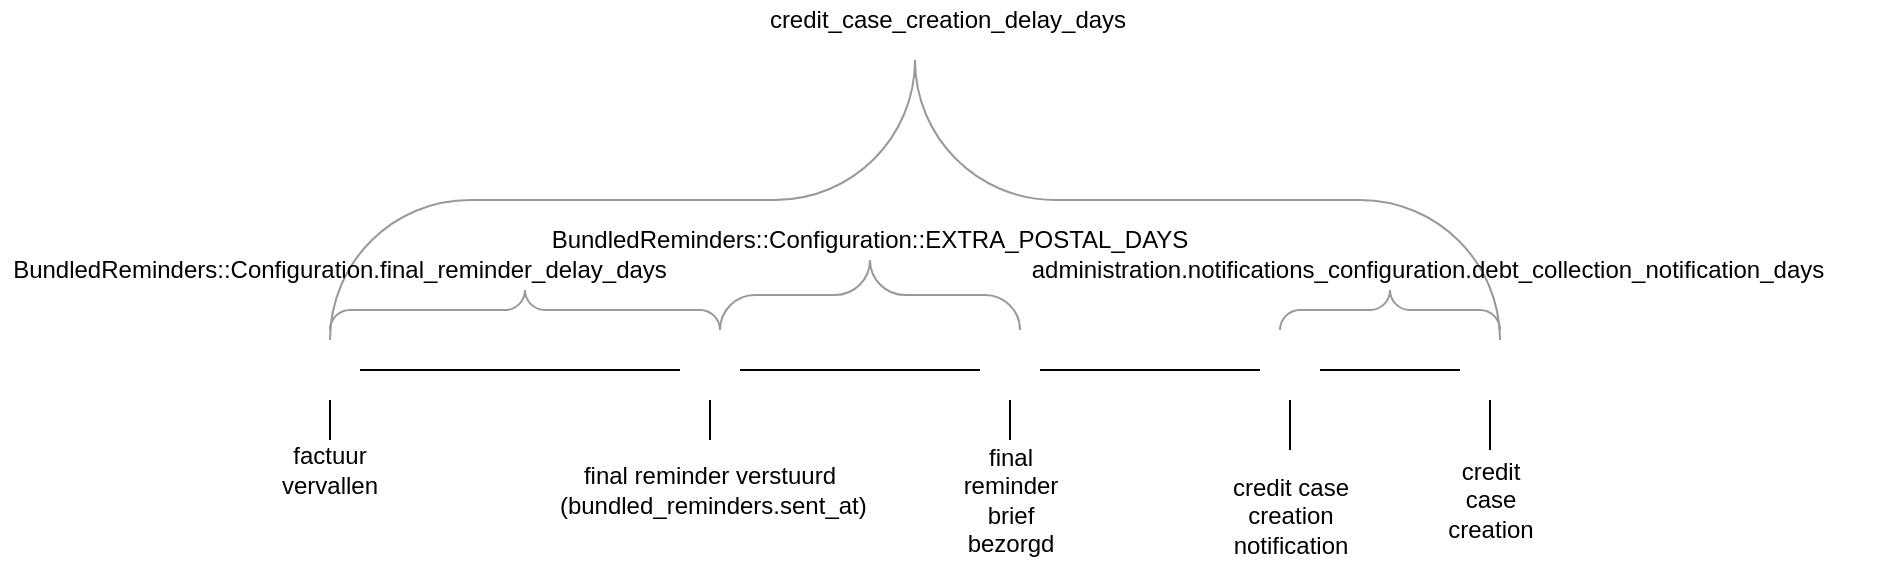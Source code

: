 <mxfile version="15.1.4" type="github">
  <diagram id="OAuBWBtx8IdtZ1tRaI8M" name="Page-1">
    <mxGraphModel dx="2252" dy="796" grid="1" gridSize="10" guides="1" tooltips="1" connect="1" arrows="1" fold="1" page="1" pageScale="1" pageWidth="827" pageHeight="1169" math="0" shadow="0">
      <root>
        <mxCell id="0" />
        <mxCell id="1" parent="0" />
        <mxCell id="LgriUW__GH0HpEI8a37M-36" value="" style="verticalLabelPosition=bottom;shadow=0;dashed=0;align=center;html=1;verticalAlign=top;strokeWidth=1;shape=mxgraph.mockup.markup.curlyBrace;strokeColor=#999999;" vertex="1" parent="1">
          <mxGeometry x="95" y="400" width="585" height="140" as="geometry" />
        </mxCell>
        <mxCell id="LgriUW__GH0HpEI8a37M-7" style="edgeStyle=orthogonalEdgeStyle;rounded=0;orthogonalLoop=1;jettySize=auto;html=1;entryX=0;entryY=0.5;entryDx=0;entryDy=0;endArrow=none;endFill=0;" edge="1" parent="1" source="LgriUW__GH0HpEI8a37M-6" target="LgriUW__GH0HpEI8a37M-9">
          <mxGeometry relative="1" as="geometry">
            <mxPoint x="250" y="555" as="targetPoint" />
          </mxGeometry>
        </mxCell>
        <mxCell id="LgriUW__GH0HpEI8a37M-6" value="" style="shape=image;html=1;verticalAlign=top;verticalLabelPosition=bottom;labelBackgroundColor=#ffffff;imageAspect=0;aspect=fixed;image=https://cdn4.iconfinder.com/data/icons/essential-app-2/16/record-round-circle-dot-128.png" vertex="1" parent="1">
          <mxGeometry x="80" y="540" width="30" height="30" as="geometry" />
        </mxCell>
        <mxCell id="LgriUW__GH0HpEI8a37M-16" style="edgeStyle=orthogonalEdgeStyle;rounded=0;orthogonalLoop=1;jettySize=auto;html=1;entryX=0;entryY=0.5;entryDx=0;entryDy=0;endArrow=none;endFill=0;" edge="1" parent="1" source="LgriUW__GH0HpEI8a37M-9" target="LgriUW__GH0HpEI8a37M-15">
          <mxGeometry relative="1" as="geometry" />
        </mxCell>
        <mxCell id="LgriUW__GH0HpEI8a37M-9" value="" style="shape=image;html=1;verticalAlign=top;verticalLabelPosition=bottom;labelBackgroundColor=#ffffff;imageAspect=0;aspect=fixed;image=https://cdn4.iconfinder.com/data/icons/essential-app-2/16/record-round-circle-dot-128.png" vertex="1" parent="1">
          <mxGeometry x="270" y="540" width="30" height="30" as="geometry" />
        </mxCell>
        <mxCell id="LgriUW__GH0HpEI8a37M-12" value="" style="edgeStyle=orthogonalEdgeStyle;rounded=0;orthogonalLoop=1;jettySize=auto;html=1;endArrow=none;endFill=0;" edge="1" parent="1" source="LgriUW__GH0HpEI8a37M-10" target="LgriUW__GH0HpEI8a37M-6">
          <mxGeometry relative="1" as="geometry" />
        </mxCell>
        <mxCell id="LgriUW__GH0HpEI8a37M-10" value="factuur vervallen" style="text;html=1;strokeColor=none;fillColor=none;align=center;verticalAlign=middle;whiteSpace=wrap;rounded=0;" vertex="1" parent="1">
          <mxGeometry x="75" y="590" width="40" height="30" as="geometry" />
        </mxCell>
        <mxCell id="LgriUW__GH0HpEI8a37M-14" value="" style="edgeStyle=orthogonalEdgeStyle;rounded=0;orthogonalLoop=1;jettySize=auto;html=1;endArrow=none;endFill=0;" edge="1" parent="1" source="LgriUW__GH0HpEI8a37M-13" target="LgriUW__GH0HpEI8a37M-9">
          <mxGeometry relative="1" as="geometry" />
        </mxCell>
        <mxCell id="LgriUW__GH0HpEI8a37M-13" value="final reminder verstuurd&lt;br&gt;&amp;nbsp;(bundled_reminders.sent_at)" style="text;html=1;strokeColor=none;fillColor=none;align=center;verticalAlign=middle;whiteSpace=wrap;rounded=0;" vertex="1" parent="1">
          <mxGeometry x="190" y="590" width="190" height="50" as="geometry" />
        </mxCell>
        <mxCell id="LgriUW__GH0HpEI8a37M-26" value="" style="edgeStyle=orthogonalEdgeStyle;rounded=0;orthogonalLoop=1;jettySize=auto;html=1;endArrow=none;endFill=0;" edge="1" parent="1" source="LgriUW__GH0HpEI8a37M-15" target="LgriUW__GH0HpEI8a37M-23">
          <mxGeometry relative="1" as="geometry" />
        </mxCell>
        <mxCell id="LgriUW__GH0HpEI8a37M-15" value="" style="shape=image;html=1;verticalAlign=top;verticalLabelPosition=bottom;labelBackgroundColor=#ffffff;imageAspect=0;aspect=fixed;image=https://cdn4.iconfinder.com/data/icons/essential-app-2/16/record-round-circle-dot-128.png" vertex="1" parent="1">
          <mxGeometry x="420" y="540" width="30" height="30" as="geometry" />
        </mxCell>
        <mxCell id="LgriUW__GH0HpEI8a37M-18" style="edgeStyle=orthogonalEdgeStyle;rounded=0;orthogonalLoop=1;jettySize=auto;html=1;entryX=0.5;entryY=1;entryDx=0;entryDy=0;endArrow=none;endFill=0;" edge="1" parent="1" source="LgriUW__GH0HpEI8a37M-17" target="LgriUW__GH0HpEI8a37M-15">
          <mxGeometry relative="1" as="geometry" />
        </mxCell>
        <mxCell id="LgriUW__GH0HpEI8a37M-17" value="final reminder brief bezorgd" style="text;html=1;strokeColor=none;fillColor=none;align=center;verticalAlign=middle;whiteSpace=wrap;rounded=0;" vertex="1" parent="1">
          <mxGeometry x="402.5" y="590" width="65" height="60" as="geometry" />
        </mxCell>
        <mxCell id="LgriUW__GH0HpEI8a37M-19" value="" style="shape=image;html=1;verticalAlign=top;verticalLabelPosition=bottom;labelBackgroundColor=#ffffff;imageAspect=0;aspect=fixed;image=https://cdn4.iconfinder.com/data/icons/essential-app-2/16/record-round-circle-dot-128.png" vertex="1" parent="1">
          <mxGeometry x="660" y="540" width="30" height="30" as="geometry" />
        </mxCell>
        <mxCell id="LgriUW__GH0HpEI8a37M-21" value="" style="edgeStyle=orthogonalEdgeStyle;rounded=0;orthogonalLoop=1;jettySize=auto;html=1;endArrow=none;endFill=0;" edge="1" parent="1" source="LgriUW__GH0HpEI8a37M-20" target="LgriUW__GH0HpEI8a37M-19">
          <mxGeometry relative="1" as="geometry" />
        </mxCell>
        <mxCell id="LgriUW__GH0HpEI8a37M-20" value="credit case creation" style="text;html=1;strokeColor=none;fillColor=none;align=center;verticalAlign=middle;whiteSpace=wrap;rounded=0;" vertex="1" parent="1">
          <mxGeometry x="652.5" y="595" width="45" height="50" as="geometry" />
        </mxCell>
        <mxCell id="LgriUW__GH0HpEI8a37M-27" value="" style="edgeStyle=orthogonalEdgeStyle;rounded=0;orthogonalLoop=1;jettySize=auto;html=1;endArrow=none;endFill=0;" edge="1" parent="1" source="LgriUW__GH0HpEI8a37M-23" target="LgriUW__GH0HpEI8a37M-19">
          <mxGeometry relative="1" as="geometry" />
        </mxCell>
        <mxCell id="LgriUW__GH0HpEI8a37M-23" value="" style="shape=image;html=1;verticalAlign=top;verticalLabelPosition=bottom;labelBackgroundColor=#ffffff;imageAspect=0;aspect=fixed;image=https://cdn4.iconfinder.com/data/icons/essential-app-2/16/record-round-circle-dot-128.png" vertex="1" parent="1">
          <mxGeometry x="560" y="540" width="30" height="30" as="geometry" />
        </mxCell>
        <mxCell id="LgriUW__GH0HpEI8a37M-25" value="" style="edgeStyle=orthogonalEdgeStyle;rounded=0;orthogonalLoop=1;jettySize=auto;html=1;endArrow=none;endFill=0;" edge="1" parent="1" source="LgriUW__GH0HpEI8a37M-24" target="LgriUW__GH0HpEI8a37M-23">
          <mxGeometry relative="1" as="geometry" />
        </mxCell>
        <mxCell id="LgriUW__GH0HpEI8a37M-24" value="credit case creation notification" style="text;html=1;strokeColor=none;fillColor=none;align=center;verticalAlign=middle;whiteSpace=wrap;rounded=0;" vertex="1" parent="1">
          <mxGeometry x="542.5" y="595" width="65" height="65" as="geometry" />
        </mxCell>
        <mxCell id="LgriUW__GH0HpEI8a37M-28" value="" style="verticalLabelPosition=bottom;shadow=0;dashed=0;align=center;html=1;verticalAlign=top;strokeWidth=1;shape=mxgraph.mockup.markup.curlyBrace;strokeColor=#999999;" vertex="1" parent="1">
          <mxGeometry x="95" y="515" width="195" height="20" as="geometry" />
        </mxCell>
        <mxCell id="LgriUW__GH0HpEI8a37M-34" value="" style="verticalLabelPosition=bottom;shadow=0;dashed=0;align=center;html=1;verticalAlign=top;strokeWidth=1;shape=mxgraph.mockup.markup.curlyBrace;strokeColor=#999999;" vertex="1" parent="1">
          <mxGeometry x="290" y="500" width="150" height="35" as="geometry" />
        </mxCell>
        <mxCell id="LgriUW__GH0HpEI8a37M-35" value="" style="verticalLabelPosition=bottom;shadow=0;dashed=0;align=center;html=1;verticalAlign=top;strokeWidth=1;shape=mxgraph.mockup.markup.curlyBrace;strokeColor=#999999;" vertex="1" parent="1">
          <mxGeometry x="570" y="515" width="110" height="20" as="geometry" />
        </mxCell>
        <mxCell id="LgriUW__GH0HpEI8a37M-38" value="credit_case_creation_delay_days" style="text;html=1;strokeColor=none;fillColor=none;align=center;verticalAlign=middle;whiteSpace=wrap;rounded=0;" vertex="1" parent="1">
          <mxGeometry x="300" y="370" width="207.5" height="20" as="geometry" />
        </mxCell>
        <mxCell id="LgriUW__GH0HpEI8a37M-40" value="administration.notifications_configuration.debt_collection_notification_days" style="text;html=1;strokeColor=none;fillColor=none;align=center;verticalAlign=middle;whiteSpace=wrap;rounded=0;" vertex="1" parent="1">
          <mxGeometry x="414" y="495" width="460" height="20" as="geometry" />
        </mxCell>
        <mxCell id="LgriUW__GH0HpEI8a37M-41" value="BundledReminders::Configuration.final_reminder_delay_days" style="text;html=1;strokeColor=none;fillColor=none;align=center;verticalAlign=middle;whiteSpace=wrap;rounded=0;" vertex="1" parent="1">
          <mxGeometry x="-70" y="495" width="340" height="20" as="geometry" />
        </mxCell>
        <mxCell id="LgriUW__GH0HpEI8a37M-43" value="BundledReminders::Configuration::EXTRA_POSTAL_DAYS" style="text;html=1;strokeColor=none;fillColor=none;align=center;verticalAlign=middle;whiteSpace=wrap;rounded=0;" vertex="1" parent="1">
          <mxGeometry x="345" y="480" width="40" height="20" as="geometry" />
        </mxCell>
      </root>
    </mxGraphModel>
  </diagram>
</mxfile>
